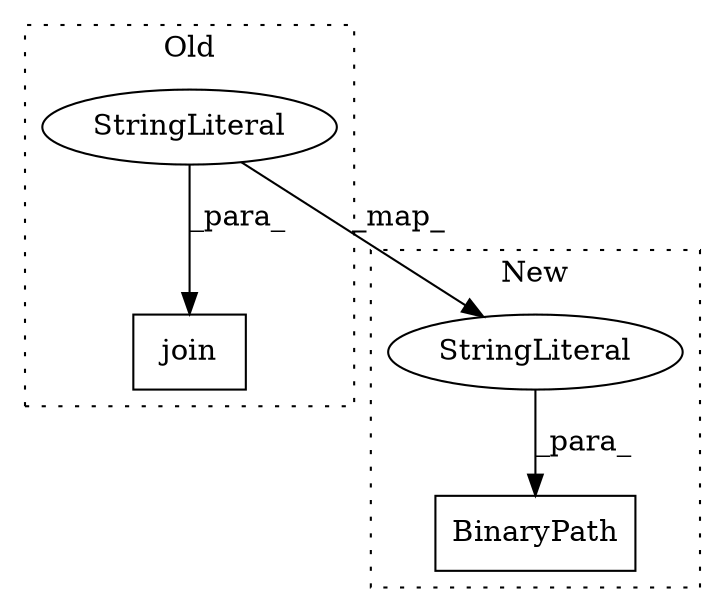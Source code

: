 digraph G {
subgraph cluster0 {
1 [label="join" a="32" s="2367,2406" l="5,1" shape="box"];
4 [label="StringLiteral" a="45" s="2396" l="10" shape="ellipse"];
label = "Old";
style="dotted";
}
subgraph cluster1 {
2 [label="BinaryPath" a="32" s="2094,2115" l="11,1" shape="box"];
3 [label="StringLiteral" a="45" s="2105" l="10" shape="ellipse"];
label = "New";
style="dotted";
}
3 -> 2 [label="_para_"];
4 -> 1 [label="_para_"];
4 -> 3 [label="_map_"];
}